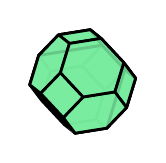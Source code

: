 % polymake for julian
% Thu Jul  5 23:35:48 2018
% unnamed

\begin{tikzpicture}[x  = {(0.9cm,-0.076cm)},
                    y  = {(-0.06cm,0.95cm)},
                    z  = {(-0.44cm,-0.29cm)},
                    scale = .3,
                    color = {lightgray}]


  % DEF POINTS
  \coordinate (v0_unnamed__1) at (2, 1, 0);
  \coordinate (v1_unnamed__1) at (1, 2, 0);
  \coordinate (v2_unnamed__1) at (2, 0, 1);
  \coordinate (v3_unnamed__1) at (1, 0, 2);
  \coordinate (v4_unnamed__1) at (0, 2, 1);
  \coordinate (v5_unnamed__1) at (2, 0, -1);
  \coordinate (v6_unnamed__1) at (0, 1, 2);
  \coordinate (v7_unnamed__1) at (1, 0, -2);
  \coordinate (v8_unnamed__1) at (0, 2, -1);
  \coordinate (v9_unnamed__1) at (2, -1, 0);
  \coordinate (v10_unnamed__1) at (0, 1, -2);
  \coordinate (v11_unnamed__1) at (1, -2, 0);
  \coordinate (v12_unnamed__1) at (0, -1, 2);
  \coordinate (v13_unnamed__1) at (-1, 2, 0);
  \coordinate (v14_unnamed__1) at (0, -2, 1);
  \coordinate (v15_unnamed__1) at (-2, 1, 0);
  \coordinate (v16_unnamed__1) at (-1, 0, 2);
  \coordinate (v17_unnamed__1) at (0, -1, -2);
  \coordinate (v18_unnamed__1) at (-2, 0, 1);
  \coordinate (v19_unnamed__1) at (0, -2, -1);
  \coordinate (v20_unnamed__1) at (-1, 0, -2);
  \coordinate (v21_unnamed__1) at (-2, 0, -1);
  \coordinate (v22_unnamed__1) at (-1, -2, 0);
  \coordinate (v23_unnamed__1) at (-2, -1, 0);


  % EDGES STYLE
  \definecolor{edgecolor_unnamed__1}{rgb}{ 0,0,0 }
  \tikzstyle{facestyle_unnamed__1} = [fill=none, fill opacity=0.85, preaction={draw=white, line cap=round, line width=1.5 pt}, draw=edgecolor_unnamed__1, line width=1 pt, line cap=round, line join=round]


  % FACES and EDGES and POINTS in the right order
  \draw[facestyle_unnamed__1] (v10_unnamed__1) -- (v8_unnamed__1) -- (v1_unnamed__1) -- (v0_unnamed__1) -- (v5_unnamed__1) -- (v7_unnamed__1) -- (v10_unnamed__1) -- cycle;
  \draw[facestyle_unnamed__1] (v22_unnamed__1) -- (v19_unnamed__1) -- (v11_unnamed__1) -- (v14_unnamed__1) -- (v22_unnamed__1) -- cycle;
  \draw[facestyle_unnamed__1] (v23_unnamed__1) -- (v18_unnamed__1) -- (v15_unnamed__1) -- (v21_unnamed__1) -- (v23_unnamed__1) -- cycle;
  \draw[facestyle_unnamed__1] (v19_unnamed__1) -- (v17_unnamed__1) -- (v7_unnamed__1) -- (v5_unnamed__1) -- (v9_unnamed__1) -- (v11_unnamed__1) -- (v19_unnamed__1) -- cycle;
  \draw[facestyle_unnamed__1] (v21_unnamed__1) -- (v15_unnamed__1) -- (v13_unnamed__1) -- (v8_unnamed__1) -- (v10_unnamed__1) -- (v20_unnamed__1) -- (v21_unnamed__1) -- cycle;
  \draw[facestyle_unnamed__1] (v20_unnamed__1) -- (v10_unnamed__1) -- (v7_unnamed__1) -- (v17_unnamed__1) -- (v20_unnamed__1) -- cycle;


  %POINTS


  %FACETS
  \draw[facestyle_unnamed__1] (v23_unnamed__1) -- (v21_unnamed__1) -- (v20_unnamed__1) -- (v17_unnamed__1) -- (v19_unnamed__1) -- (v22_unnamed__1) -- (v23_unnamed__1) -- cycle;


  %POINTS


  %FACETS
  \draw[facestyle_unnamed__1] (v16_unnamed__1) -- (v18_unnamed__1) -- (v23_unnamed__1) -- (v22_unnamed__1) -- (v14_unnamed__1) -- (v12_unnamed__1) -- (v16_unnamed__1) -- cycle;


  %POINTS


  %FACETS
  \draw[facestyle_unnamed__1] (v13_unnamed__1) -- (v4_unnamed__1) -- (v1_unnamed__1) -- (v8_unnamed__1) -- (v13_unnamed__1) -- cycle;


  %POINTS


  %FACETS
  \draw[facestyle_unnamed__1] (v0_unnamed__1) -- (v2_unnamed__1) -- (v9_unnamed__1) -- (v5_unnamed__1) -- (v0_unnamed__1) -- cycle;


  %POINTS


  %FACETS
  \draw[facestyle_unnamed__1] (v15_unnamed__1) -- (v18_unnamed__1) -- (v16_unnamed__1) -- (v6_unnamed__1) -- (v4_unnamed__1) -- (v13_unnamed__1) -- (v15_unnamed__1) -- cycle;


  %POINTS


  %FACETS
  \draw[facestyle_unnamed__1] (v12_unnamed__1) -- (v14_unnamed__1) -- (v11_unnamed__1) -- (v9_unnamed__1) -- (v2_unnamed__1) -- (v3_unnamed__1) -- (v12_unnamed__1) -- cycle;


  %POINTS


  %FACETS
  \draw[facestyle_unnamed__1] (v6_unnamed__1) -- (v16_unnamed__1) -- (v12_unnamed__1) -- (v3_unnamed__1) -- (v6_unnamed__1) -- cycle;


  %POINTS


  %FACETS
  \draw[facestyle_unnamed__1] (v4_unnamed__1) -- (v6_unnamed__1) -- (v3_unnamed__1) -- (v2_unnamed__1) -- (v0_unnamed__1) -- (v1_unnamed__1) -- (v4_unnamed__1) -- cycle;


  %POINTS


  %FACETS

  % DEF POINTS
  \coordinate (v0_unnamed__2) at (2, 1, 0);
  \coordinate (v1_unnamed__2) at (1, 2, 0);
  \coordinate (v2_unnamed__2) at (2, 0, 1);
  \coordinate (v3_unnamed__2) at (1, 0, 2);
  \coordinate (v4_unnamed__2) at (0, 2, 1);
  \coordinate (v5_unnamed__2) at (2, 0, -1);
  \coordinate (v6_unnamed__2) at (0, 1, 2);
  \coordinate (v7_unnamed__2) at (1, 0, -2);
  \coordinate (v8_unnamed__2) at (0, 2, -1);
  \coordinate (v9_unnamed__2) at (2, -1, 0);
  \coordinate (v10_unnamed__2) at (0, 1, -2);
  \coordinate (v11_unnamed__2) at (1, -2, 0);
  \coordinate (v12_unnamed__2) at (0, -1, 2);
  \coordinate (v13_unnamed__2) at (-1, 2, 0);
  \coordinate (v14_unnamed__2) at (0, -2, 1);
  \coordinate (v15_unnamed__2) at (-2, 1, 0);
  \coordinate (v16_unnamed__2) at (-1, 0, 2);
  \coordinate (v17_unnamed__2) at (-2, 0, 1);


  % EDGES STYLE
  \definecolor{edgecolor_unnamed__2}{rgb}{ 0,0,0 }

  % FACES STYLE
  \definecolor{facetcolor_unnamed__2}{rgb}{ 0.467,0.925,0.62 }

  \tikzstyle{facestyle_unnamed__2} = [fill=facetcolor_unnamed__2, fill opacity=0.85, draw=edgecolor_unnamed__2, line width=1 pt, line cap=round, line join=round]


  % FACES and EDGES and POINTS in the right order
  \draw[facestyle_unnamed__2] (v7_unnamed__2) -- (v10_unnamed__2) -- (v8_unnamed__2) -- (v1_unnamed__2) -- (v0_unnamed__2) -- (v5_unnamed__2) -- (v7_unnamed__2) -- cycle;
  \draw[facestyle_unnamed__2] (v11_unnamed__2) -- (v7_unnamed__2) -- (v5_unnamed__2) -- (v9_unnamed__2) -- (v11_unnamed__2) -- cycle;
  \draw[facestyle_unnamed__2] (v10_unnamed__2) -- (v15_unnamed__2) -- (v13_unnamed__2) -- (v8_unnamed__2) -- (v10_unnamed__2) -- cycle;
  \draw[facestyle_unnamed__2] (v14_unnamed__2) -- (v17_unnamed__2) -- (v15_unnamed__2) -- (v10_unnamed__2) -- (v7_unnamed__2) -- (v11_unnamed__2) -- (v14_unnamed__2) -- cycle;


  %POINTS


  %FACETS
  \draw[facestyle_unnamed__2] (v16_unnamed__2) -- (v17_unnamed__2) -- (v14_unnamed__2) -- (v12_unnamed__2) -- (v16_unnamed__2) -- cycle;
  \draw[facestyle_unnamed__2] (v13_unnamed__2) -- (v4_unnamed__2) -- (v1_unnamed__2) -- (v8_unnamed__2) -- (v13_unnamed__2) -- cycle;


  %POINTS


  %FACETS
  \draw[facestyle_unnamed__2] (v5_unnamed__2) -- (v0_unnamed__2) -- (v2_unnamed__2) -- (v9_unnamed__2) -- (v5_unnamed__2) -- cycle;


  %POINTS


  %FACETS
  \draw[facestyle_unnamed__2] (v15_unnamed__2) -- (v17_unnamed__2) -- (v16_unnamed__2) -- (v6_unnamed__2) -- (v4_unnamed__2) -- (v13_unnamed__2) -- (v15_unnamed__2) -- cycle;


  %POINTS


  %FACETS
  \draw[facestyle_unnamed__2] (v14_unnamed__2) -- (v11_unnamed__2) -- (v9_unnamed__2) -- (v2_unnamed__2) -- (v3_unnamed__2) -- (v12_unnamed__2) -- (v14_unnamed__2) -- cycle;


  %POINTS


  %FACETS
  \draw[facestyle_unnamed__2] (v6_unnamed__2) -- (v16_unnamed__2) -- (v12_unnamed__2) -- (v3_unnamed__2) -- (v6_unnamed__2) -- cycle;


  %POINTS


  %FACETS
  \draw[facestyle_unnamed__2] (v4_unnamed__2) -- (v6_unnamed__2) -- (v3_unnamed__2) -- (v2_unnamed__2) -- (v0_unnamed__2) -- (v1_unnamed__2) -- (v4_unnamed__2) -- cycle;


  %POINTS


  %FACETS

\end{tikzpicture}
